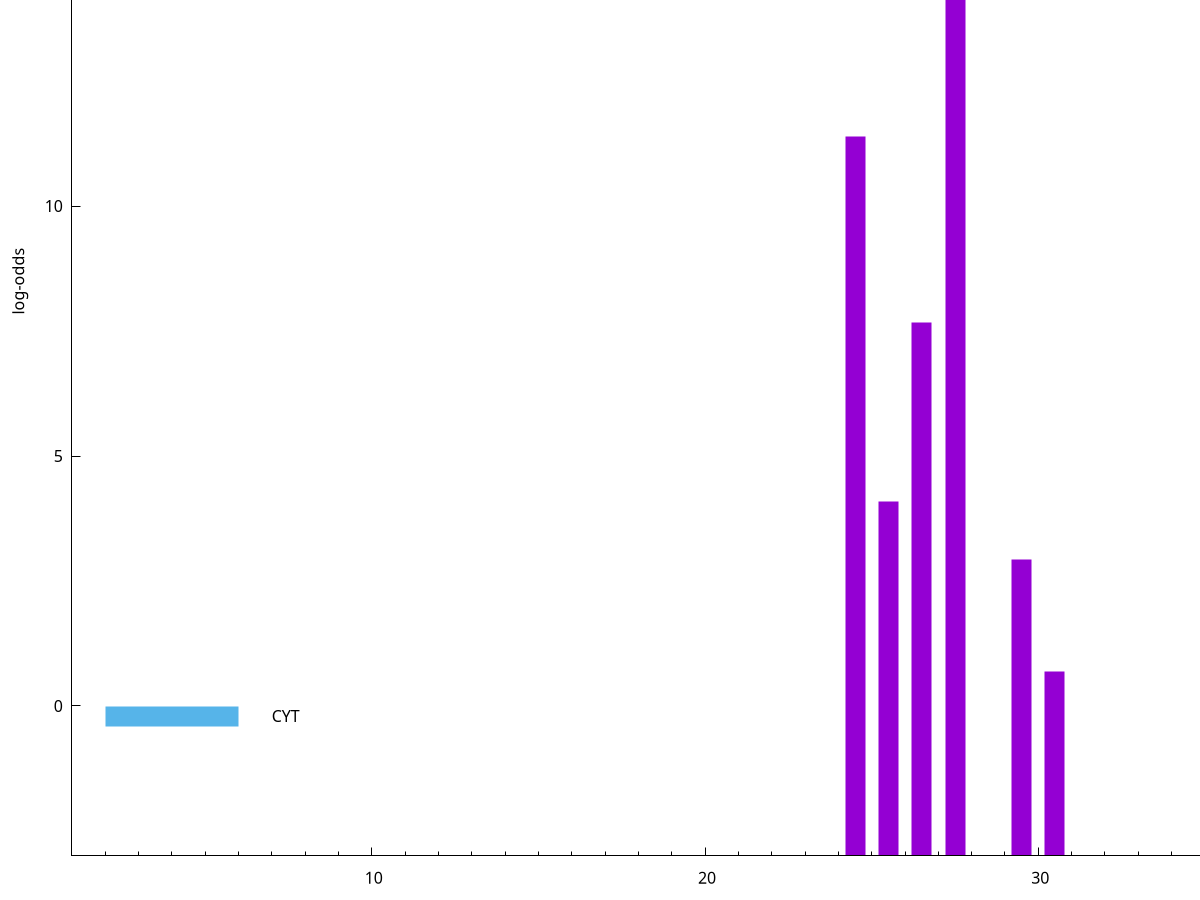 set title "LipoP predictions for SRR4065689.gff"
set size 2., 1.4
set xrange [1:70] 
set mxtics 10
set yrange [-3:20]
set y2range [0:23]
set ylabel "log-odds"
set term postscript eps color solid "Helvetica" 30
set output "SRR4065689.gff2.eps"
set arrow from 2,15.327 to 6,15.327 nohead lt 1 lw 20
set label "SpI" at 7,15.327
set arrow from 2,-0.200913 to 6,-0.200913 nohead lt 3 lw 20
set label "CYT" at 7,-0.200913
set arrow from 2,15.327 to 6,15.327 nohead lt 1 lw 20
set label "SpI" at 7,15.327
# NOTE: The scores below are the log-odds scores with the threshold
# NOTE: subtracted (a hack to make gnuplot make the histogram all
# NOTE: look nice).
plot "-" axes x1y2 title "" with impulses lt 1 lw 20
27.500000 18.220400
24.500000 14.396300
26.500000 10.679430
25.500000 7.083300
29.500000 5.930830
30.500000 3.692994
e
exit

